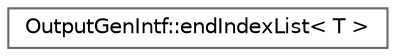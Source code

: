 digraph "Graphical Class Hierarchy"
{
 // INTERACTIVE_SVG=YES
 // LATEX_PDF_SIZE
  bgcolor="transparent";
  edge [fontname=Helvetica,fontsize=10,labelfontname=Helvetica,labelfontsize=10];
  node [fontname=Helvetica,fontsize=10,shape=box,height=0.2,width=0.4];
  rankdir="LR";
  Node0 [label="OutputGenIntf::endIndexList\< T \>",height=0.2,width=0.4,color="grey40", fillcolor="white", style="filled",URL="$d8/d2d/struct_output_gen_intf_1_1end_index_list.html",tooltip=" "];
}
